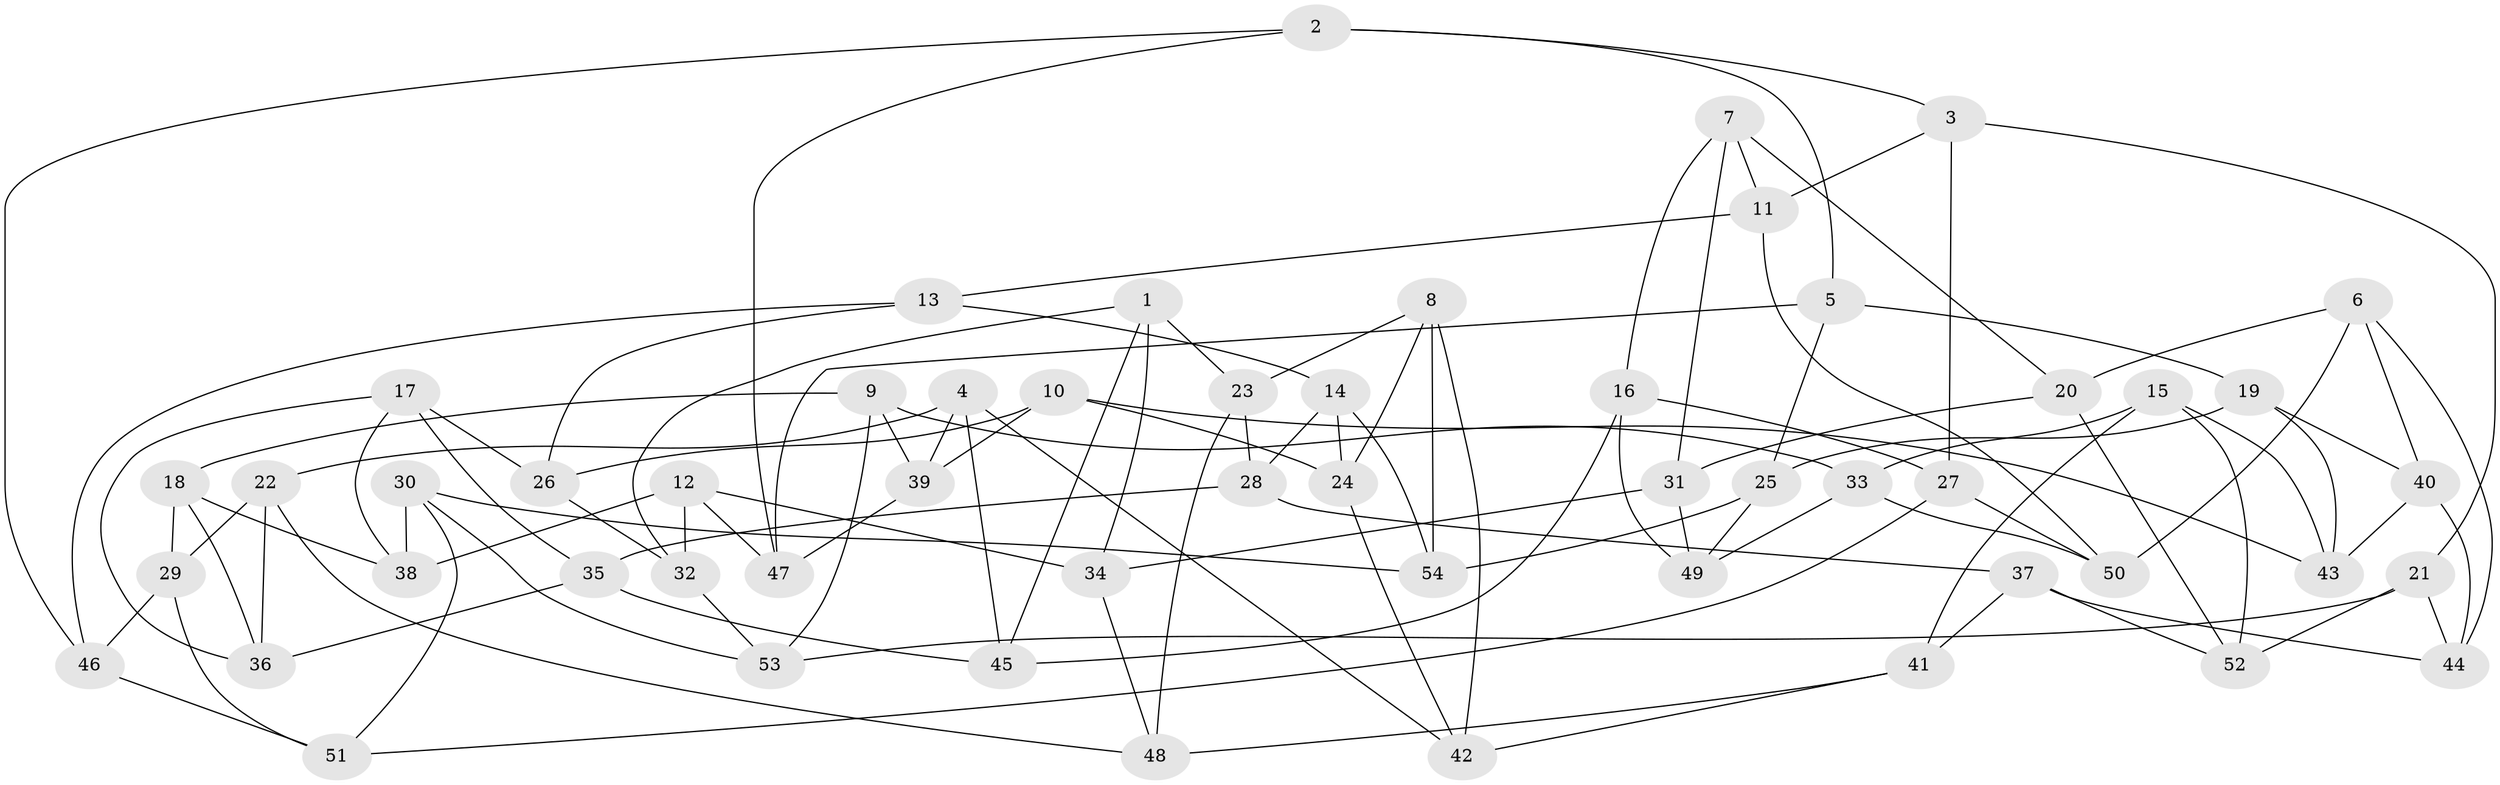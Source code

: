 // coarse degree distribution, {5: 0.3333333333333333, 4: 0.1111111111111111, 9: 0.05555555555555555, 6: 0.16666666666666666, 8: 0.16666666666666666, 7: 0.1111111111111111, 3: 0.05555555555555555}
// Generated by graph-tools (version 1.1) at 2025/53/03/04/25 22:53:35]
// undirected, 54 vertices, 108 edges
graph export_dot {
  node [color=gray90,style=filled];
  1;
  2;
  3;
  4;
  5;
  6;
  7;
  8;
  9;
  10;
  11;
  12;
  13;
  14;
  15;
  16;
  17;
  18;
  19;
  20;
  21;
  22;
  23;
  24;
  25;
  26;
  27;
  28;
  29;
  30;
  31;
  32;
  33;
  34;
  35;
  36;
  37;
  38;
  39;
  40;
  41;
  42;
  43;
  44;
  45;
  46;
  47;
  48;
  49;
  50;
  51;
  52;
  53;
  54;
  1 -- 32;
  1 -- 34;
  1 -- 45;
  1 -- 23;
  2 -- 3;
  2 -- 5;
  2 -- 46;
  2 -- 47;
  3 -- 11;
  3 -- 21;
  3 -- 27;
  4 -- 45;
  4 -- 39;
  4 -- 22;
  4 -- 42;
  5 -- 19;
  5 -- 25;
  5 -- 47;
  6 -- 50;
  6 -- 40;
  6 -- 44;
  6 -- 20;
  7 -- 11;
  7 -- 31;
  7 -- 20;
  7 -- 16;
  8 -- 24;
  8 -- 23;
  8 -- 42;
  8 -- 54;
  9 -- 39;
  9 -- 33;
  9 -- 53;
  9 -- 18;
  10 -- 39;
  10 -- 43;
  10 -- 24;
  10 -- 26;
  11 -- 50;
  11 -- 13;
  12 -- 34;
  12 -- 47;
  12 -- 38;
  12 -- 32;
  13 -- 46;
  13 -- 26;
  13 -- 14;
  14 -- 28;
  14 -- 54;
  14 -- 24;
  15 -- 33;
  15 -- 52;
  15 -- 41;
  15 -- 43;
  16 -- 45;
  16 -- 49;
  16 -- 27;
  17 -- 26;
  17 -- 35;
  17 -- 38;
  17 -- 36;
  18 -- 38;
  18 -- 36;
  18 -- 29;
  19 -- 40;
  19 -- 43;
  19 -- 25;
  20 -- 31;
  20 -- 52;
  21 -- 52;
  21 -- 53;
  21 -- 44;
  22 -- 48;
  22 -- 29;
  22 -- 36;
  23 -- 28;
  23 -- 48;
  24 -- 42;
  25 -- 49;
  25 -- 54;
  26 -- 32;
  27 -- 50;
  27 -- 51;
  28 -- 37;
  28 -- 35;
  29 -- 51;
  29 -- 46;
  30 -- 51;
  30 -- 38;
  30 -- 54;
  30 -- 53;
  31 -- 49;
  31 -- 34;
  32 -- 53;
  33 -- 50;
  33 -- 49;
  34 -- 48;
  35 -- 45;
  35 -- 36;
  37 -- 41;
  37 -- 52;
  37 -- 44;
  39 -- 47;
  40 -- 44;
  40 -- 43;
  41 -- 48;
  41 -- 42;
  46 -- 51;
}
